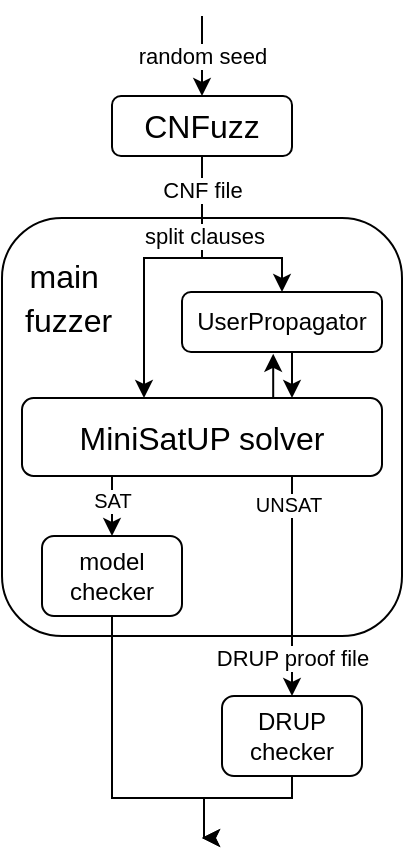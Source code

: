 <mxfile version="28.0.7">
  <diagram name="Page-1" id="bMs9egGvvovW-fDq5hPb">
    <mxGraphModel dx="873" dy="483" grid="1" gridSize="10" guides="1" tooltips="1" connect="1" arrows="1" fold="1" page="1" pageScale="1" pageWidth="827" pageHeight="1169" math="0" shadow="0">
      <root>
        <mxCell id="0" />
        <mxCell id="1" parent="0" />
        <mxCell id="GcmARgcrPqGzKy2RT4TN-6" value="&lt;font style=&quot;font-size: 16px;&quot;&gt;main&amp;nbsp; &amp;nbsp; &amp;nbsp; &amp;nbsp; &amp;nbsp; &amp;nbsp; &amp;nbsp; &amp;nbsp; &amp;nbsp; &amp;nbsp; &amp;nbsp; &amp;nbsp; &amp;nbsp; &amp;nbsp; &amp;nbsp; &amp;nbsp;&lt;/font&gt;&lt;div&gt;&lt;font style=&quot;font-size: 16px;&quot;&gt;fuzzer&amp;nbsp; &amp;nbsp; &amp;nbsp; &amp;nbsp; &amp;nbsp; &amp;nbsp; &amp;nbsp; &amp;nbsp; &amp;nbsp; &amp;nbsp; &amp;nbsp; &amp;nbsp; &amp;nbsp; &amp;nbsp; &amp;nbsp;&amp;nbsp;&lt;/font&gt;&lt;div&gt;&lt;font style=&quot;font-size: 16px;&quot;&gt;&lt;br&gt;&lt;/font&gt;&lt;/div&gt;&lt;div&gt;&lt;font style=&quot;font-size: 16px;&quot;&gt;&lt;br&gt;&lt;/font&gt;&lt;/div&gt;&lt;div&gt;&lt;font style=&quot;font-size: 16px;&quot;&gt;&lt;br&gt;&lt;/font&gt;&lt;/div&gt;&lt;div&gt;&lt;font style=&quot;font-size: 16px;&quot;&gt;&lt;br&gt;&lt;/font&gt;&lt;/div&gt;&lt;div&gt;&lt;font style=&quot;font-size: 16px;&quot;&gt;&lt;br&gt;&lt;/font&gt;&lt;/div&gt;&lt;div&gt;&lt;br&gt;&lt;/div&gt;&lt;/div&gt;" style="rounded=1;whiteSpace=wrap;html=1;fontSize=18;align=center;" vertex="1" parent="1">
          <mxGeometry x="240" y="190" width="200" height="209" as="geometry" />
        </mxCell>
        <mxCell id="GcmARgcrPqGzKy2RT4TN-35" style="edgeStyle=orthogonalEdgeStyle;rounded=0;orthogonalLoop=1;jettySize=auto;html=1;exitX=0.5;exitY=1;exitDx=0;exitDy=0;" edge="1" parent="1" source="GcmARgcrPqGzKy2RT4TN-5" target="GcmARgcrPqGzKy2RT4TN-34">
          <mxGeometry relative="1" as="geometry">
            <Array as="points">
              <mxPoint x="340" y="210" />
              <mxPoint x="380" y="210" />
            </Array>
          </mxGeometry>
        </mxCell>
        <mxCell id="GcmARgcrPqGzKy2RT4TN-5" value="&lt;font style=&quot;font-size: 16px;&quot;&gt;CNFuzz&lt;/font&gt;" style="rounded=1;whiteSpace=wrap;html=1;fontSize=18;" vertex="1" parent="1">
          <mxGeometry x="295" y="129" width="90" height="30" as="geometry" />
        </mxCell>
        <mxCell id="GcmARgcrPqGzKy2RT4TN-16" style="edgeStyle=orthogonalEdgeStyle;rounded=0;orthogonalLoop=1;jettySize=auto;html=1;exitX=0.25;exitY=1;exitDx=0;exitDy=0;entryX=0.5;entryY=0;entryDx=0;entryDy=0;" edge="1" parent="1" source="GcmARgcrPqGzKy2RT4TN-7" target="GcmARgcrPqGzKy2RT4TN-15">
          <mxGeometry relative="1" as="geometry" />
        </mxCell>
        <mxCell id="GcmARgcrPqGzKy2RT4TN-17" value="SAT" style="edgeLabel;html=1;align=center;verticalAlign=middle;resizable=0;points=[];fontColor=#000000;labelBorderColor=none;fontSize=10;" vertex="1" connectable="0" parent="GcmARgcrPqGzKy2RT4TN-16">
          <mxGeometry x="0.172" y="-2" relative="1" as="geometry">
            <mxPoint x="2" y="-6" as="offset" />
          </mxGeometry>
        </mxCell>
        <mxCell id="GcmARgcrPqGzKy2RT4TN-25" style="edgeStyle=orthogonalEdgeStyle;rounded=0;orthogonalLoop=1;jettySize=auto;html=1;exitX=0.75;exitY=1;exitDx=0;exitDy=0;entryX=0.5;entryY=0;entryDx=0;entryDy=0;" edge="1" parent="1" source="GcmARgcrPqGzKy2RT4TN-7" target="GcmARgcrPqGzKy2RT4TN-20">
          <mxGeometry relative="1" as="geometry">
            <Array as="points">
              <mxPoint x="385" y="319" />
            </Array>
          </mxGeometry>
        </mxCell>
        <mxCell id="GcmARgcrPqGzKy2RT4TN-26" value="UNSAT" style="edgeLabel;html=1;align=center;verticalAlign=middle;resizable=0;points=[];labelBorderColor=none;fontSize=10;" vertex="1" connectable="0" parent="GcmARgcrPqGzKy2RT4TN-25">
          <mxGeometry x="-0.75" y="-2" relative="1" as="geometry">
            <mxPoint as="offset" />
          </mxGeometry>
        </mxCell>
        <mxCell id="GcmARgcrPqGzKy2RT4TN-31" value="DRUP proof file" style="edgeLabel;html=1;align=center;verticalAlign=middle;resizable=0;points=[];" vertex="1" connectable="0" parent="GcmARgcrPqGzKy2RT4TN-25">
          <mxGeometry x="0.722" relative="1" as="geometry">
            <mxPoint y="-4" as="offset" />
          </mxGeometry>
        </mxCell>
        <mxCell id="GcmARgcrPqGzKy2RT4TN-7" value="&lt;div&gt;&lt;span style=&quot;font-size: 16px; background-color: transparent; color: light-dark(rgb(0, 0, 0), rgb(255, 255, 255));&quot;&gt;MiniSatUP solver&lt;/span&gt;&lt;/div&gt;" style="rounded=1;whiteSpace=wrap;html=1;fontSize=18;" vertex="1" parent="1">
          <mxGeometry x="250" y="280" width="180" height="39" as="geometry" />
        </mxCell>
        <mxCell id="GcmARgcrPqGzKy2RT4TN-11" value="" style="endArrow=classic;html=1;rounded=0;" edge="1" parent="1" target="GcmARgcrPqGzKy2RT4TN-5">
          <mxGeometry width="50" height="50" relative="1" as="geometry">
            <mxPoint x="340" y="89" as="sourcePoint" />
            <mxPoint x="470" y="189" as="targetPoint" />
          </mxGeometry>
        </mxCell>
        <mxCell id="GcmARgcrPqGzKy2RT4TN-12" value="random seed" style="edgeLabel;html=1;align=center;verticalAlign=middle;resizable=0;points=[];" vertex="1" connectable="0" parent="GcmARgcrPqGzKy2RT4TN-11">
          <mxGeometry x="-0.25" y="-2" relative="1" as="geometry">
            <mxPoint x="2" y="5" as="offset" />
          </mxGeometry>
        </mxCell>
        <mxCell id="GcmARgcrPqGzKy2RT4TN-32" style="edgeStyle=orthogonalEdgeStyle;rounded=0;orthogonalLoop=1;jettySize=auto;html=1;exitX=0.5;exitY=1;exitDx=0;exitDy=0;" edge="1" parent="1" source="GcmARgcrPqGzKy2RT4TN-15">
          <mxGeometry relative="1" as="geometry">
            <mxPoint x="340" y="500" as="targetPoint" />
            <Array as="points">
              <mxPoint x="295" y="480" />
              <mxPoint x="341" y="480" />
              <mxPoint x="341" y="500" />
              <mxPoint x="340" y="500" />
            </Array>
          </mxGeometry>
        </mxCell>
        <mxCell id="GcmARgcrPqGzKy2RT4TN-15" value="model checker" style="rounded=1;whiteSpace=wrap;html=1;fontSize=12;" vertex="1" parent="1">
          <mxGeometry x="260" y="349" width="70" height="40" as="geometry" />
        </mxCell>
        <mxCell id="GcmARgcrPqGzKy2RT4TN-33" style="edgeStyle=orthogonalEdgeStyle;rounded=0;orthogonalLoop=1;jettySize=auto;html=1;exitX=0.5;exitY=1;exitDx=0;exitDy=0;" edge="1" parent="1" source="GcmARgcrPqGzKy2RT4TN-20">
          <mxGeometry relative="1" as="geometry">
            <mxPoint x="340" y="500" as="targetPoint" />
            <Array as="points">
              <mxPoint x="385" y="480" />
              <mxPoint x="341" y="480" />
              <mxPoint x="341" y="500" />
              <mxPoint x="340" y="500" />
            </Array>
          </mxGeometry>
        </mxCell>
        <mxCell id="GcmARgcrPqGzKy2RT4TN-20" value="DRUP checker" style="rounded=1;whiteSpace=wrap;html=1;fontSize=12;" vertex="1" parent="1">
          <mxGeometry x="350" y="429" width="70" height="40" as="geometry" />
        </mxCell>
        <mxCell id="GcmARgcrPqGzKy2RT4TN-37" style="edgeStyle=orthogonalEdgeStyle;rounded=0;orthogonalLoop=1;jettySize=auto;html=1;exitX=0.5;exitY=1;exitDx=0;exitDy=0;entryX=0.75;entryY=0;entryDx=0;entryDy=0;" edge="1" parent="1" source="GcmARgcrPqGzKy2RT4TN-34" target="GcmARgcrPqGzKy2RT4TN-7">
          <mxGeometry relative="1" as="geometry" />
        </mxCell>
        <mxCell id="GcmARgcrPqGzKy2RT4TN-34" value="&lt;font&gt;UserPropagator&lt;/font&gt;" style="rounded=1;whiteSpace=wrap;html=1;fontSize=12;" vertex="1" parent="1">
          <mxGeometry x="330" y="227" width="100" height="30" as="geometry" />
        </mxCell>
        <mxCell id="GcmARgcrPqGzKy2RT4TN-36" style="edgeStyle=orthogonalEdgeStyle;rounded=0;orthogonalLoop=1;jettySize=auto;html=1;exitX=0.75;exitY=0;exitDx=0;exitDy=0;entryX=0.456;entryY=1.03;entryDx=0;entryDy=0;entryPerimeter=0;" edge="1" parent="1" source="GcmARgcrPqGzKy2RT4TN-7" target="GcmARgcrPqGzKy2RT4TN-34">
          <mxGeometry relative="1" as="geometry" />
        </mxCell>
        <mxCell id="GcmARgcrPqGzKy2RT4TN-29" style="edgeStyle=orthogonalEdgeStyle;rounded=0;orthogonalLoop=1;jettySize=auto;html=1;exitX=0.5;exitY=1;exitDx=0;exitDy=0;" edge="1" parent="1" source="GcmARgcrPqGzKy2RT4TN-5">
          <mxGeometry relative="1" as="geometry">
            <mxPoint x="311" y="280" as="targetPoint" />
            <Array as="points">
              <mxPoint x="340" y="210" />
              <mxPoint x="311" y="210" />
            </Array>
          </mxGeometry>
        </mxCell>
        <mxCell id="GcmARgcrPqGzKy2RT4TN-30" value="CNF file" style="edgeLabel;html=1;align=center;verticalAlign=middle;resizable=0;points=[];" vertex="1" connectable="0" parent="GcmARgcrPqGzKy2RT4TN-29">
          <mxGeometry x="-0.536" y="1" relative="1" as="geometry">
            <mxPoint x="-1" y="-18" as="offset" />
          </mxGeometry>
        </mxCell>
        <mxCell id="GcmARgcrPqGzKy2RT4TN-38" value="split clauses" style="edgeLabel;html=1;align=center;verticalAlign=middle;resizable=0;points=[];" vertex="1" connectable="0" parent="GcmARgcrPqGzKy2RT4TN-29">
          <mxGeometry x="-0.315" relative="1" as="geometry">
            <mxPoint x="1" y="-11" as="offset" />
          </mxGeometry>
        </mxCell>
      </root>
    </mxGraphModel>
  </diagram>
</mxfile>

